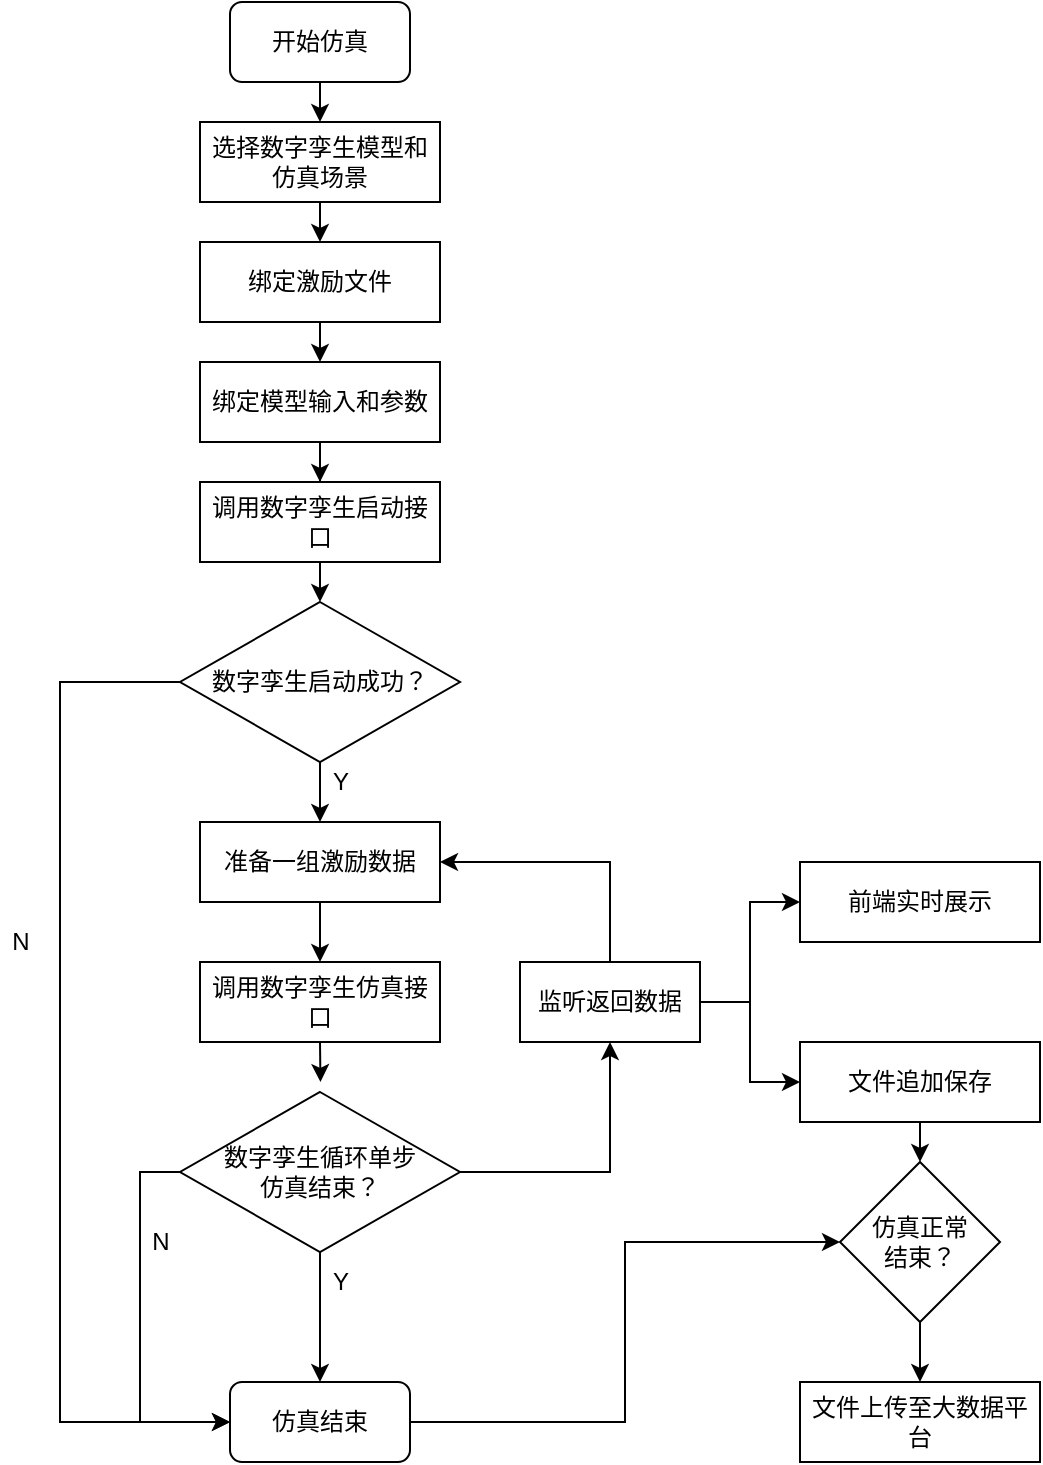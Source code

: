 <mxfile version="13.6.10" type="github">
  <diagram id="K_C6EEugCAt7husaEZlS" name="Page-1">
    <mxGraphModel dx="1467" dy="704" grid="1" gridSize="10" guides="1" tooltips="1" connect="1" arrows="1" fold="1" page="1" pageScale="1" pageWidth="827" pageHeight="1169" math="0" shadow="0">
      <root>
        <mxCell id="0" />
        <mxCell id="1" parent="0" />
        <mxCell id="hVQp2pjR840iIWm2CrOd-5" style="edgeStyle=orthogonalEdgeStyle;rounded=0;orthogonalLoop=1;jettySize=auto;html=1;exitX=0.5;exitY=1;exitDx=0;exitDy=0;entryX=0.5;entryY=0;entryDx=0;entryDy=0;" edge="1" parent="1" source="hVQp2pjR840iIWm2CrOd-1" target="hVQp2pjR840iIWm2CrOd-3">
          <mxGeometry relative="1" as="geometry" />
        </mxCell>
        <mxCell id="hVQp2pjR840iIWm2CrOd-1" value="&lt;div&gt;开始仿真&lt;/div&gt;" style="rounded=1;whiteSpace=wrap;html=1;" vertex="1" parent="1">
          <mxGeometry x="265" y="40" width="90" height="40" as="geometry" />
        </mxCell>
        <mxCell id="hVQp2pjR840iIWm2CrOd-30" style="edgeStyle=orthogonalEdgeStyle;rounded=0;orthogonalLoop=1;jettySize=auto;html=1;exitX=0.5;exitY=1;exitDx=0;exitDy=0;entryX=0.5;entryY=0;entryDx=0;entryDy=0;" edge="1" parent="1" source="hVQp2pjR840iIWm2CrOd-3" target="hVQp2pjR840iIWm2CrOd-9">
          <mxGeometry relative="1" as="geometry" />
        </mxCell>
        <mxCell id="hVQp2pjR840iIWm2CrOd-3" value="选择数字孪生模型和仿真场景" style="rounded=0;whiteSpace=wrap;html=1;" vertex="1" parent="1">
          <mxGeometry x="250" y="100" width="120" height="40" as="geometry" />
        </mxCell>
        <mxCell id="hVQp2pjR840iIWm2CrOd-14" style="edgeStyle=orthogonalEdgeStyle;rounded=0;orthogonalLoop=1;jettySize=auto;html=1;exitX=0.5;exitY=1;exitDx=0;exitDy=0;entryX=0.5;entryY=0;entryDx=0;entryDy=0;" edge="1" parent="1" source="hVQp2pjR840iIWm2CrOd-9" target="hVQp2pjR840iIWm2CrOd-12">
          <mxGeometry relative="1" as="geometry" />
        </mxCell>
        <mxCell id="hVQp2pjR840iIWm2CrOd-9" value="绑定激励文件" style="rounded=0;whiteSpace=wrap;html=1;" vertex="1" parent="1">
          <mxGeometry x="250" y="160" width="120" height="40" as="geometry" />
        </mxCell>
        <mxCell id="hVQp2pjR840iIWm2CrOd-26" style="edgeStyle=orthogonalEdgeStyle;rounded=0;orthogonalLoop=1;jettySize=auto;html=1;" edge="1" parent="1" source="hVQp2pjR840iIWm2CrOd-12" target="hVQp2pjR840iIWm2CrOd-17">
          <mxGeometry relative="1" as="geometry">
            <mxPoint x="310" y="290" as="targetPoint" />
          </mxGeometry>
        </mxCell>
        <mxCell id="hVQp2pjR840iIWm2CrOd-12" value="绑定模型输入和参数" style="rounded=0;whiteSpace=wrap;html=1;" vertex="1" parent="1">
          <mxGeometry x="250" y="220" width="120" height="40" as="geometry" />
        </mxCell>
        <mxCell id="hVQp2pjR840iIWm2CrOd-28" style="edgeStyle=orthogonalEdgeStyle;rounded=0;orthogonalLoop=1;jettySize=auto;html=1;exitX=0.5;exitY=1;exitDx=0;exitDy=0;entryX=0.5;entryY=0;entryDx=0;entryDy=0;" edge="1" parent="1" source="hVQp2pjR840iIWm2CrOd-17" target="hVQp2pjR840iIWm2CrOd-24">
          <mxGeometry relative="1" as="geometry" />
        </mxCell>
        <mxCell id="hVQp2pjR840iIWm2CrOd-17" value="调用数字孪生启动接口" style="rounded=0;whiteSpace=wrap;html=1;" vertex="1" parent="1">
          <mxGeometry x="250" y="280" width="120" height="40" as="geometry" />
        </mxCell>
        <mxCell id="hVQp2pjR840iIWm2CrOd-33" style="edgeStyle=orthogonalEdgeStyle;rounded=0;orthogonalLoop=1;jettySize=auto;html=1;exitX=0.5;exitY=1;exitDx=0;exitDy=0;entryX=0.5;entryY=0;entryDx=0;entryDy=0;" edge="1" parent="1" source="hVQp2pjR840iIWm2CrOd-21" target="hVQp2pjR840iIWm2CrOd-31">
          <mxGeometry relative="1" as="geometry" />
        </mxCell>
        <mxCell id="hVQp2pjR840iIWm2CrOd-21" value="准备一组激励数据" style="rounded=0;whiteSpace=wrap;html=1;" vertex="1" parent="1">
          <mxGeometry x="250" y="450" width="120" height="40" as="geometry" />
        </mxCell>
        <mxCell id="hVQp2pjR840iIWm2CrOd-51" style="edgeStyle=orthogonalEdgeStyle;rounded=0;orthogonalLoop=1;jettySize=auto;html=1;exitX=0;exitY=0.5;exitDx=0;exitDy=0;entryX=0;entryY=0.5;entryDx=0;entryDy=0;" edge="1" parent="1" source="hVQp2pjR840iIWm2CrOd-24" target="hVQp2pjR840iIWm2CrOd-39">
          <mxGeometry relative="1" as="geometry">
            <Array as="points">
              <mxPoint x="180" y="380" />
              <mxPoint x="180" y="750" />
            </Array>
          </mxGeometry>
        </mxCell>
        <mxCell id="hVQp2pjR840iIWm2CrOd-24" value="数字孪生启动成功？" style="rhombus;whiteSpace=wrap;html=1;" vertex="1" parent="1">
          <mxGeometry x="240" y="340" width="140" height="80" as="geometry" />
        </mxCell>
        <mxCell id="hVQp2pjR840iIWm2CrOd-29" style="edgeStyle=orthogonalEdgeStyle;rounded=0;orthogonalLoop=1;jettySize=auto;html=1;exitX=0.5;exitY=1;exitDx=0;exitDy=0;entryX=0.5;entryY=0;entryDx=0;entryDy=0;" edge="1" parent="1" source="hVQp2pjR840iIWm2CrOd-24" target="hVQp2pjR840iIWm2CrOd-21">
          <mxGeometry relative="1" as="geometry" />
        </mxCell>
        <mxCell id="hVQp2pjR840iIWm2CrOd-36" style="edgeStyle=orthogonalEdgeStyle;rounded=0;orthogonalLoop=1;jettySize=auto;html=1;exitX=0.5;exitY=1;exitDx=0;exitDy=0;" edge="1" parent="1" source="hVQp2pjR840iIWm2CrOd-31">
          <mxGeometry relative="1" as="geometry">
            <mxPoint x="310.235" y="580" as="targetPoint" />
          </mxGeometry>
        </mxCell>
        <mxCell id="hVQp2pjR840iIWm2CrOd-31" value="调用数字孪生仿真接口" style="rounded=0;whiteSpace=wrap;html=1;" vertex="1" parent="1">
          <mxGeometry x="250" y="520" width="120" height="40" as="geometry" />
        </mxCell>
        <mxCell id="hVQp2pjR840iIWm2CrOd-42" style="edgeStyle=orthogonalEdgeStyle;rounded=0;orthogonalLoop=1;jettySize=auto;html=1;exitX=1;exitY=0.5;exitDx=0;exitDy=0;entryX=0.5;entryY=1;entryDx=0;entryDy=0;" edge="1" parent="1" source="hVQp2pjR840iIWm2CrOd-35" target="hVQp2pjR840iIWm2CrOd-41">
          <mxGeometry relative="1" as="geometry" />
        </mxCell>
        <object label="" id="hVQp2pjR840iIWm2CrOd-44">
          <mxCell style="edgeStyle=orthogonalEdgeStyle;rounded=0;orthogonalLoop=1;jettySize=auto;html=1;exitX=0.5;exitY=1;exitDx=0;exitDy=0;entryX=0.5;entryY=0;entryDx=0;entryDy=0;" edge="1" parent="1" source="hVQp2pjR840iIWm2CrOd-35" target="hVQp2pjR840iIWm2CrOd-39">
            <mxGeometry relative="1" as="geometry" />
          </mxCell>
        </object>
        <mxCell id="hVQp2pjR840iIWm2CrOd-52" style="edgeStyle=orthogonalEdgeStyle;rounded=0;orthogonalLoop=1;jettySize=auto;html=1;exitX=0;exitY=0.5;exitDx=0;exitDy=0;entryX=0;entryY=0.5;entryDx=0;entryDy=0;" edge="1" parent="1" source="hVQp2pjR840iIWm2CrOd-35" target="hVQp2pjR840iIWm2CrOd-39">
          <mxGeometry relative="1" as="geometry">
            <mxPoint x="220" y="624.706" as="targetPoint" />
          </mxGeometry>
        </mxCell>
        <mxCell id="hVQp2pjR840iIWm2CrOd-35" value="&lt;div&gt;数字孪生循环单步&lt;/div&gt;&lt;div&gt;仿真结束？&lt;/div&gt;" style="rhombus;whiteSpace=wrap;html=1;" vertex="1" parent="1">
          <mxGeometry x="240" y="585" width="140" height="80" as="geometry" />
        </mxCell>
        <mxCell id="hVQp2pjR840iIWm2CrOd-68" style="edgeStyle=orthogonalEdgeStyle;rounded=0;orthogonalLoop=1;jettySize=auto;html=1;exitX=1;exitY=0.5;exitDx=0;exitDy=0;entryX=0;entryY=0.5;entryDx=0;entryDy=0;" edge="1" parent="1" source="hVQp2pjR840iIWm2CrOd-39" target="hVQp2pjR840iIWm2CrOd-67">
          <mxGeometry relative="1" as="geometry" />
        </mxCell>
        <mxCell id="hVQp2pjR840iIWm2CrOd-39" value="仿真结束" style="rounded=1;whiteSpace=wrap;html=1;" vertex="1" parent="1">
          <mxGeometry x="265" y="730" width="90" height="40" as="geometry" />
        </mxCell>
        <mxCell id="hVQp2pjR840iIWm2CrOd-43" style="edgeStyle=orthogonalEdgeStyle;rounded=0;orthogonalLoop=1;jettySize=auto;html=1;exitX=0.5;exitY=0;exitDx=0;exitDy=0;entryX=1;entryY=0.5;entryDx=0;entryDy=0;" edge="1" parent="1" source="hVQp2pjR840iIWm2CrOd-41" target="hVQp2pjR840iIWm2CrOd-21">
          <mxGeometry relative="1" as="geometry" />
        </mxCell>
        <mxCell id="hVQp2pjR840iIWm2CrOd-47" style="edgeStyle=orthogonalEdgeStyle;rounded=0;orthogonalLoop=1;jettySize=auto;html=1;exitX=1;exitY=0.5;exitDx=0;exitDy=0;entryX=0;entryY=0.5;entryDx=0;entryDy=0;" edge="1" parent="1" source="hVQp2pjR840iIWm2CrOd-41" target="hVQp2pjR840iIWm2CrOd-45">
          <mxGeometry relative="1" as="geometry" />
        </mxCell>
        <mxCell id="hVQp2pjR840iIWm2CrOd-48" style="edgeStyle=orthogonalEdgeStyle;rounded=0;orthogonalLoop=1;jettySize=auto;html=1;exitX=1;exitY=0.5;exitDx=0;exitDy=0;entryX=0;entryY=0.5;entryDx=0;entryDy=0;" edge="1" parent="1" source="hVQp2pjR840iIWm2CrOd-41" target="hVQp2pjR840iIWm2CrOd-46">
          <mxGeometry relative="1" as="geometry" />
        </mxCell>
        <mxCell id="hVQp2pjR840iIWm2CrOd-41" value="监听返回数据" style="rounded=0;whiteSpace=wrap;html=1;" vertex="1" parent="1">
          <mxGeometry x="410" y="520" width="90" height="40" as="geometry" />
        </mxCell>
        <mxCell id="hVQp2pjR840iIWm2CrOd-45" value="前端实时展示" style="rounded=0;whiteSpace=wrap;html=1;" vertex="1" parent="1">
          <mxGeometry x="550" y="470" width="120" height="40" as="geometry" />
        </mxCell>
        <mxCell id="hVQp2pjR840iIWm2CrOd-69" style="edgeStyle=orthogonalEdgeStyle;rounded=0;orthogonalLoop=1;jettySize=auto;html=1;exitX=0.5;exitY=1;exitDx=0;exitDy=0;entryX=0.5;entryY=0;entryDx=0;entryDy=0;" edge="1" parent="1" source="hVQp2pjR840iIWm2CrOd-46" target="hVQp2pjR840iIWm2CrOd-67">
          <mxGeometry relative="1" as="geometry" />
        </mxCell>
        <mxCell id="hVQp2pjR840iIWm2CrOd-46" value="文件追加保存" style="rounded=0;whiteSpace=wrap;html=1;" vertex="1" parent="1">
          <mxGeometry x="550" y="560" width="120" height="40" as="geometry" />
        </mxCell>
        <mxCell id="hVQp2pjR840iIWm2CrOd-57" value="N" style="text;html=1;resizable=0;autosize=1;align=center;verticalAlign=middle;points=[];fillColor=none;strokeColor=none;rounded=0;" vertex="1" parent="1">
          <mxGeometry x="150" y="500" width="20" height="20" as="geometry" />
        </mxCell>
        <mxCell id="hVQp2pjR840iIWm2CrOd-58" value="Y" style="text;html=1;resizable=0;autosize=1;align=center;verticalAlign=middle;points=[];fillColor=none;strokeColor=none;rounded=0;" vertex="1" parent="1">
          <mxGeometry x="310" y="420" width="20" height="20" as="geometry" />
        </mxCell>
        <mxCell id="hVQp2pjR840iIWm2CrOd-59" value="Y" style="text;html=1;resizable=0;autosize=1;align=center;verticalAlign=middle;points=[];fillColor=none;strokeColor=none;rounded=0;" vertex="1" parent="1">
          <mxGeometry x="310" y="670" width="20" height="20" as="geometry" />
        </mxCell>
        <mxCell id="hVQp2pjR840iIWm2CrOd-60" value="N" style="text;html=1;resizable=0;autosize=1;align=center;verticalAlign=middle;points=[];fillColor=none;strokeColor=none;rounded=0;" vertex="1" parent="1">
          <mxGeometry x="220" y="650" width="20" height="20" as="geometry" />
        </mxCell>
        <mxCell id="hVQp2pjR840iIWm2CrOd-72" style="edgeStyle=orthogonalEdgeStyle;rounded=0;orthogonalLoop=1;jettySize=auto;html=1;exitX=0.5;exitY=1;exitDx=0;exitDy=0;entryX=0.5;entryY=0;entryDx=0;entryDy=0;" edge="1" parent="1" source="hVQp2pjR840iIWm2CrOd-67" target="hVQp2pjR840iIWm2CrOd-71">
          <mxGeometry relative="1" as="geometry" />
        </mxCell>
        <mxCell id="hVQp2pjR840iIWm2CrOd-67" value="&lt;div&gt;仿真正常&lt;/div&gt;&lt;div&gt;结束？&lt;/div&gt;" style="rhombus;whiteSpace=wrap;html=1;" vertex="1" parent="1">
          <mxGeometry x="570" y="620" width="80" height="80" as="geometry" />
        </mxCell>
        <mxCell id="hVQp2pjR840iIWm2CrOd-71" value="文件上传至大数据平台" style="rounded=0;whiteSpace=wrap;html=1;" vertex="1" parent="1">
          <mxGeometry x="550" y="730" width="120" height="40" as="geometry" />
        </mxCell>
      </root>
    </mxGraphModel>
  </diagram>
</mxfile>
